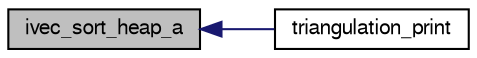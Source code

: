 digraph "ivec_sort_heap_a"
{
  bgcolor="transparent";
  edge [fontname="FreeSans",fontsize="10",labelfontname="FreeSans",labelfontsize="10"];
  node [fontname="FreeSans",fontsize="10",shape=record];
  rankdir="LR";
  Node486 [label="ivec_sort_heap_a",height=0.2,width=0.4,color="black", fillcolor="grey75", style="filled", fontcolor="black"];
  Node486 -> Node487 [dir="back",color="midnightblue",fontsize="10",style="solid",fontname="FreeSans"];
  Node487 [label="triangulation_print",height=0.2,width=0.4,color="black",URL="$a08249.html#a7ee1a759ec5ec42ab155668bab34297d"];
}
